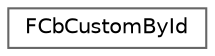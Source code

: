 digraph "Graphical Class Hierarchy"
{
 // INTERACTIVE_SVG=YES
 // LATEX_PDF_SIZE
  bgcolor="transparent";
  edge [fontname=Helvetica,fontsize=10,labelfontname=Helvetica,labelfontsize=10];
  node [fontname=Helvetica,fontsize=10,shape=box,height=0.2,width=0.4];
  rankdir="LR";
  Node0 [id="Node000000",label="FCbCustomById",height=0.2,width=0.4,color="grey40", fillcolor="white", style="filled",URL="$dd/d3f/structFCbCustomById.html",tooltip="A custom compact binary field type with an integer identifier."];
}
